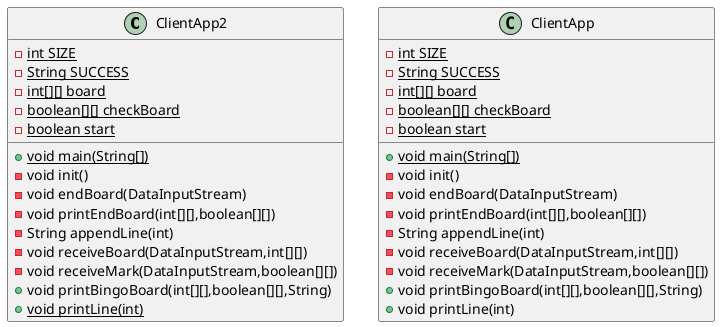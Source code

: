 @startuml
class ClientApp2 {
- {static} int SIZE
- {static} String SUCCESS
- {static} int[][] board
- {static} boolean[][] checkBoard
- {static} boolean start
+ {static} void main(String[])
- void init()
- void endBoard(DataInputStream)
- void printEndBoard(int[][],boolean[][])
- String appendLine(int)
- void receiveBoard(DataInputStream,int[][])
- void receiveMark(DataInputStream,boolean[][])
+ void printBingoBoard(int[][],boolean[][],String)
+ {static} void printLine(int)
}

class ClientApp {
- {static} int SIZE
- {static} String SUCCESS
- {static} int[][] board
- {static} boolean[][] checkBoard
- {static} boolean start
+ {static} void main(String[])
- void init()
- void endBoard(DataInputStream)
- void printEndBoard(int[][],boolean[][])
- String appendLine(int)
- void receiveBoard(DataInputStream,int[][])
- void receiveMark(DataInputStream,boolean[][])
+ void printBingoBoard(int[][],boolean[][],String)
+ void printLine(int)
}


@enduml